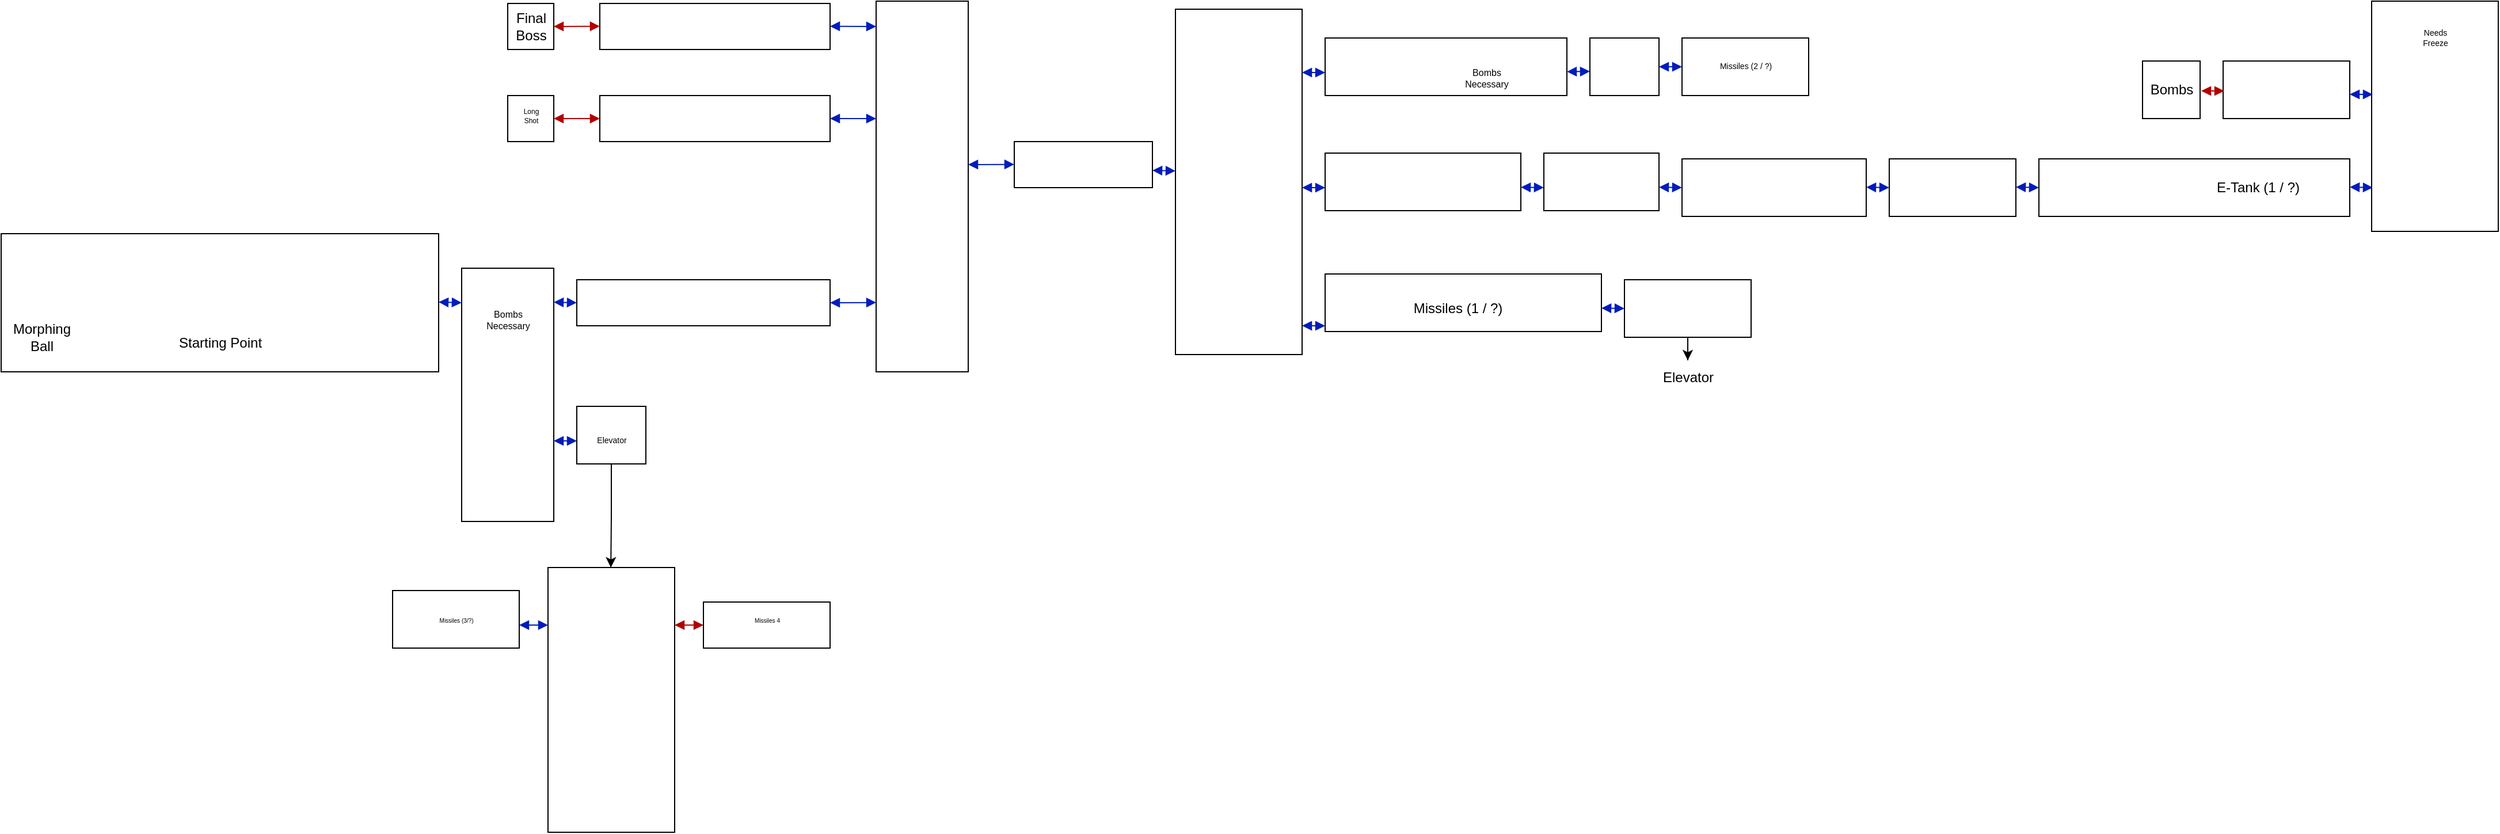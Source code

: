 <mxfile version="20.3.2" type="github">
  <diagram id="FSRKXp5SrvSa2qCFVjRG" name="Metroid">
    <mxGraphModel dx="1085" dy="615" grid="1" gridSize="10" guides="1" tooltips="1" connect="1" arrows="1" fold="1" page="1" pageScale="1" pageWidth="850" pageHeight="1100" math="0" shadow="0">
      <root>
        <mxCell id="0" />
        <mxCell id="1" parent="0" />
        <mxCell id="ykDgBymT8O5fsXE6vLRA-67" value="" style="rounded=0;whiteSpace=wrap;html=1;align=left;" parent="1" vertex="1">
          <mxGeometry x="80" y="240" width="380" height="120" as="geometry" />
        </mxCell>
        <mxCell id="ykDgBymT8O5fsXE6vLRA-70" value="Starting Point" style="text;html=1;align=center;verticalAlign=middle;resizable=0;points=[];autosize=1;strokeColor=none;fillColor=none;" parent="1" vertex="1">
          <mxGeometry x="220" y="320" width="100" height="30" as="geometry" />
        </mxCell>
        <mxCell id="ykDgBymT8O5fsXE6vLRA-71" value="Morphing &lt;br&gt;Ball" style="text;html=1;align=center;verticalAlign=middle;resizable=0;points=[];autosize=1;strokeColor=none;fillColor=none;" parent="1" vertex="1">
          <mxGeometry x="80" y="310" width="70" height="40" as="geometry" />
        </mxCell>
        <mxCell id="ykDgBymT8O5fsXE6vLRA-74" value="" style="endArrow=block;startArrow=block;endFill=1;startFill=1;html=1;rounded=0;jumpSize=6;fillColor=#0050ef;strokeColor=#001DBC;" parent="1" edge="1">
          <mxGeometry width="160" relative="1" as="geometry">
            <mxPoint x="460" y="299.38" as="sourcePoint" />
            <mxPoint x="480" y="300" as="targetPoint" />
          </mxGeometry>
        </mxCell>
        <mxCell id="ykDgBymT8O5fsXE6vLRA-82" value="" style="rounded=0;whiteSpace=wrap;html=1;" parent="1" vertex="1">
          <mxGeometry x="480" y="270" width="80" height="220" as="geometry" />
        </mxCell>
        <mxCell id="ykDgBymT8O5fsXE6vLRA-83" value="" style="endArrow=block;startArrow=block;endFill=1;startFill=1;html=1;rounded=0;jumpSize=6;fillColor=#0050ef;strokeColor=#001DBC;" parent="1" edge="1">
          <mxGeometry width="160" relative="1" as="geometry">
            <mxPoint x="560" y="299.5" as="sourcePoint" />
            <mxPoint x="580" y="300" as="targetPoint" />
          </mxGeometry>
        </mxCell>
        <mxCell id="ykDgBymT8O5fsXE6vLRA-84" value="" style="html=1;" parent="1" vertex="1">
          <mxGeometry x="580" y="280" width="220" height="40" as="geometry" />
        </mxCell>
        <mxCell id="ykDgBymT8O5fsXE6vLRA-86" value="" style="html=1;" parent="1" vertex="1">
          <mxGeometry x="840" y="38" width="80" height="322" as="geometry" />
        </mxCell>
        <mxCell id="ykDgBymT8O5fsXE6vLRA-91" value="" style="html=1;" parent="1" vertex="1">
          <mxGeometry x="600" y="40" width="200" height="40" as="geometry" />
        </mxCell>
        <mxCell id="ykDgBymT8O5fsXE6vLRA-93" value="" style="html=1;" parent="1" vertex="1">
          <mxGeometry x="600" y="120" width="200" height="40" as="geometry" />
        </mxCell>
        <mxCell id="ykDgBymT8O5fsXE6vLRA-95" value="" style="html=1;" parent="1" vertex="1">
          <mxGeometry x="960" y="160" width="120" height="40" as="geometry" />
        </mxCell>
        <mxCell id="ykDgBymT8O5fsXE6vLRA-96" value="" style="endArrow=block;startArrow=block;endFill=1;startFill=1;html=1;rounded=0;jumpSize=6;fillColor=#0050ef;strokeColor=#001DBC;" parent="1" edge="1">
          <mxGeometry width="160" relative="1" as="geometry">
            <mxPoint x="1080" y="185" as="sourcePoint" />
            <mxPoint x="1100" y="185.5" as="targetPoint" />
          </mxGeometry>
        </mxCell>
        <mxCell id="ykDgBymT8O5fsXE6vLRA-97" value="" style="html=1;" parent="1" vertex="1">
          <mxGeometry x="1100" y="45" width="110" height="300" as="geometry" />
        </mxCell>
        <mxCell id="ykDgBymT8O5fsXE6vLRA-98" value="" style="endArrow=block;startArrow=block;endFill=1;startFill=1;html=1;rounded=0;jumpSize=6;fillColor=#0050ef;strokeColor=#001DBC;" parent="1" edge="1">
          <mxGeometry width="160" relative="1" as="geometry">
            <mxPoint x="1210" y="200" as="sourcePoint" />
            <mxPoint x="1230" y="200" as="targetPoint" />
          </mxGeometry>
        </mxCell>
        <mxCell id="ykDgBymT8O5fsXE6vLRA-99" value="" style="endArrow=block;startArrow=block;endFill=1;startFill=1;html=1;rounded=0;jumpSize=6;fillColor=#0050ef;strokeColor=#001DBC;" parent="1" edge="1">
          <mxGeometry width="160" relative="1" as="geometry">
            <mxPoint x="1210" y="320" as="sourcePoint" />
            <mxPoint x="1230" y="320" as="targetPoint" />
          </mxGeometry>
        </mxCell>
        <mxCell id="ykDgBymT8O5fsXE6vLRA-100" value="" style="html=1;" parent="1" vertex="1">
          <mxGeometry x="1230" y="275" width="240" height="50" as="geometry" />
        </mxCell>
        <mxCell id="ykDgBymT8O5fsXE6vLRA-101" value="Missiles (1 / ?)" style="text;html=1;align=center;verticalAlign=middle;resizable=0;points=[];autosize=1;strokeColor=none;fillColor=none;" parent="1" vertex="1">
          <mxGeometry x="1295" y="290" width="100" height="30" as="geometry" />
        </mxCell>
        <mxCell id="ykDgBymT8O5fsXE6vLRA-102" value="" style="endArrow=block;startArrow=block;endFill=1;startFill=1;html=1;rounded=0;jumpSize=6;fillColor=#0050ef;strokeColor=#001DBC;" parent="1" edge="1">
          <mxGeometry width="160" relative="1" as="geometry">
            <mxPoint x="1470" y="304.63" as="sourcePoint" />
            <mxPoint x="1490" y="305" as="targetPoint" />
          </mxGeometry>
        </mxCell>
        <mxCell id="ykDgBymT8O5fsXE6vLRA-106" value="" style="edgeStyle=orthogonalEdgeStyle;rounded=0;jumpSize=6;orthogonalLoop=1;jettySize=auto;html=1;" parent="1" source="ykDgBymT8O5fsXE6vLRA-103" target="ykDgBymT8O5fsXE6vLRA-105" edge="1">
          <mxGeometry relative="1" as="geometry" />
        </mxCell>
        <mxCell id="ykDgBymT8O5fsXE6vLRA-103" value="" style="html=1;" parent="1" vertex="1">
          <mxGeometry x="1490" y="280" width="110" height="50" as="geometry" />
        </mxCell>
        <mxCell id="ykDgBymT8O5fsXE6vLRA-105" value="Elevator" style="text;html=1;align=center;verticalAlign=middle;resizable=0;points=[];autosize=1;strokeColor=none;fillColor=none;" parent="1" vertex="1">
          <mxGeometry x="1510" y="350" width="70" height="30" as="geometry" />
        </mxCell>
        <mxCell id="ykDgBymT8O5fsXE6vLRA-107" value="" style="endArrow=block;startArrow=block;endFill=1;startFill=1;html=1;rounded=0;jumpSize=6;fillColor=#0050ef;strokeColor=#001DBC;" parent="1" edge="1">
          <mxGeometry width="160" relative="1" as="geometry">
            <mxPoint x="1210" y="100" as="sourcePoint" />
            <mxPoint x="1230" y="100" as="targetPoint" />
          </mxGeometry>
        </mxCell>
        <mxCell id="ykDgBymT8O5fsXE6vLRA-108" value="" style="html=1;" parent="1" vertex="1">
          <mxGeometry x="1230" y="70" width="210" height="50" as="geometry" />
        </mxCell>
        <mxCell id="ykDgBymT8O5fsXE6vLRA-109" value="Bombs &lt;br style=&quot;font-size: 8px;&quot;&gt;Necessary" style="text;html=1;align=center;verticalAlign=middle;resizable=0;points=[];autosize=1;strokeColor=none;fillColor=none;fontSize=8;" parent="1" vertex="1">
          <mxGeometry x="1340" y="90" width="60" height="30" as="geometry" />
        </mxCell>
        <mxCell id="ykDgBymT8O5fsXE6vLRA-110" value="" style="html=1;fontSize=8;" parent="1" vertex="1">
          <mxGeometry x="1230" y="170" width="170" height="50" as="geometry" />
        </mxCell>
        <mxCell id="ykDgBymT8O5fsXE6vLRA-111" value="" style="endArrow=block;startArrow=block;endFill=1;startFill=1;html=1;rounded=0;fontSize=8;jumpSize=6;fillColor=#0050ef;strokeColor=#001DBC;" parent="1" edge="1">
          <mxGeometry width="160" relative="1" as="geometry">
            <mxPoint x="1400" y="199.63" as="sourcePoint" />
            <mxPoint x="1420" y="200" as="targetPoint" />
          </mxGeometry>
        </mxCell>
        <mxCell id="ykDgBymT8O5fsXE6vLRA-112" value="" style="html=1;fontSize=8;" parent="1" vertex="1">
          <mxGeometry x="1420" y="170" width="100" height="50" as="geometry" />
        </mxCell>
        <mxCell id="ykDgBymT8O5fsXE6vLRA-114" value="" style="endArrow=block;startArrow=block;endFill=1;startFill=1;html=1;rounded=0;fontSize=8;jumpSize=6;fillColor=#0050ef;strokeColor=#001DBC;" parent="1" edge="1">
          <mxGeometry width="160" relative="1" as="geometry">
            <mxPoint x="1520" y="199.63" as="sourcePoint" />
            <mxPoint x="1540" y="200" as="targetPoint" />
          </mxGeometry>
        </mxCell>
        <mxCell id="ykDgBymT8O5fsXE6vLRA-115" value="" style="html=1;fontSize=8;" parent="1" vertex="1">
          <mxGeometry x="1540" y="175" width="160" height="50" as="geometry" />
        </mxCell>
        <mxCell id="ykDgBymT8O5fsXE6vLRA-116" value="" style="endArrow=block;startArrow=block;endFill=1;startFill=1;html=1;rounded=0;fontSize=8;jumpSize=6;fillColor=#0050ef;strokeColor=#001DBC;" parent="1" edge="1">
          <mxGeometry width="160" relative="1" as="geometry">
            <mxPoint x="1700" y="199.63" as="sourcePoint" />
            <mxPoint x="1720" y="200" as="targetPoint" />
          </mxGeometry>
        </mxCell>
        <mxCell id="ykDgBymT8O5fsXE6vLRA-117" value="" style="html=1;fontSize=8;" parent="1" vertex="1">
          <mxGeometry x="520" y="120" width="40" height="40" as="geometry" />
        </mxCell>
        <mxCell id="ykDgBymT8O5fsXE6vLRA-118" value="Long&lt;br style=&quot;font-size: 6px;&quot;&gt;Shot" style="text;html=1;align=center;verticalAlign=middle;resizable=0;points=[];autosize=1;strokeColor=none;fillColor=none;fontSize=6;" parent="1" vertex="1">
          <mxGeometry x="520" y="123" width="40" height="30" as="geometry" />
        </mxCell>
        <mxCell id="pubjrbatSM35sfyGwnmm-1" value="Bombs &lt;br style=&quot;font-size: 8px;&quot;&gt;Necessary" style="text;html=1;align=center;verticalAlign=middle;resizable=0;points=[];autosize=1;strokeColor=none;fillColor=none;fontSize=8;" parent="1" vertex="1">
          <mxGeometry x="490" y="300" width="60" height="30" as="geometry" />
        </mxCell>
        <mxCell id="pubjrbatSM35sfyGwnmm-3" value="" style="html=1;" parent="1" vertex="1">
          <mxGeometry x="1720" y="175" width="110" height="50" as="geometry" />
        </mxCell>
        <mxCell id="pubjrbatSM35sfyGwnmm-4" value="" style="endArrow=block;startArrow=block;endFill=1;startFill=1;html=1;rounded=0;fillColor=#0050ef;strokeColor=#001DBC;" parent="1" edge="1">
          <mxGeometry width="160" relative="1" as="geometry">
            <mxPoint x="1830" y="199.5" as="sourcePoint" />
            <mxPoint x="1850" y="200" as="targetPoint" />
          </mxGeometry>
        </mxCell>
        <mxCell id="pubjrbatSM35sfyGwnmm-5" value="" style="html=1;" parent="1" vertex="1">
          <mxGeometry x="1850" y="175" width="270" height="50" as="geometry" />
        </mxCell>
        <mxCell id="pubjrbatSM35sfyGwnmm-6" value="Final &lt;br&gt;Boss" style="html=1;absoluteArcSize=0;" parent="1" vertex="1">
          <mxGeometry x="520" y="40" width="40" height="40" as="geometry" />
        </mxCell>
        <mxCell id="pubjrbatSM35sfyGwnmm-7" value="E-Tank (1 / ?)" style="text;html=1;align=center;verticalAlign=middle;resizable=0;points=[];autosize=1;strokeColor=none;fillColor=none;" parent="1" vertex="1">
          <mxGeometry x="1990" y="185" width="100" height="30" as="geometry" />
        </mxCell>
        <mxCell id="pubjrbatSM35sfyGwnmm-9" value="" style="endArrow=block;startArrow=block;endFill=1;startFill=1;html=1;rounded=0;fillColor=#0050ef;strokeColor=#001DBC;" parent="1" edge="1">
          <mxGeometry width="160" relative="1" as="geometry">
            <mxPoint x="2120" y="199.5" as="sourcePoint" />
            <mxPoint x="2140" y="200" as="targetPoint" />
          </mxGeometry>
        </mxCell>
        <mxCell id="pubjrbatSM35sfyGwnmm-10" value="" style="html=1;" parent="1" vertex="1">
          <mxGeometry x="2139" y="38" width="110" height="200" as="geometry" />
        </mxCell>
        <mxCell id="pubjrbatSM35sfyGwnmm-12" value="" style="endArrow=block;startArrow=block;endFill=1;startFill=1;html=1;rounded=0;fillColor=#0050ef;strokeColor=#001DBC;" parent="1" edge="1">
          <mxGeometry width="160" relative="1" as="geometry">
            <mxPoint x="2120" y="119" as="sourcePoint" />
            <mxPoint x="2140" y="119" as="targetPoint" />
          </mxGeometry>
        </mxCell>
        <mxCell id="pubjrbatSM35sfyGwnmm-13" value="" style="html=1;" parent="1" vertex="1">
          <mxGeometry x="2010" y="90" width="110" height="50" as="geometry" />
        </mxCell>
        <mxCell id="pubjrbatSM35sfyGwnmm-14" value="Bombs" style="html=1;" parent="1" vertex="1">
          <mxGeometry x="1940" y="90" width="50" height="50" as="geometry" />
        </mxCell>
        <mxCell id="pubjrbatSM35sfyGwnmm-15" value="" style="endArrow=block;startArrow=block;endFill=1;startFill=1;html=1;rounded=0;fillColor=#e51400;strokeColor=#B20000;" parent="1" edge="1">
          <mxGeometry width="160" relative="1" as="geometry">
            <mxPoint x="1991" y="116" as="sourcePoint" />
            <mxPoint x="2011" y="116" as="targetPoint" />
          </mxGeometry>
        </mxCell>
        <mxCell id="pubjrbatSM35sfyGwnmm-16" value="Needs &lt;br style=&quot;font-size: 7px;&quot;&gt;Freeze" style="text;html=1;align=center;verticalAlign=middle;resizable=0;points=[];autosize=1;strokeColor=none;fillColor=none;fontSize=7;" parent="1" vertex="1">
          <mxGeometry x="2169" y="55" width="50" height="30" as="geometry" />
        </mxCell>
        <mxCell id="pubjrbatSM35sfyGwnmm-17" value="" style="endArrow=block;startArrow=block;endFill=1;startFill=1;html=1;rounded=0;fontSize=7;fillColor=#0050ef;strokeColor=#001DBC;" parent="1" edge="1">
          <mxGeometry width="160" relative="1" as="geometry">
            <mxPoint x="1440" y="99.31" as="sourcePoint" />
            <mxPoint x="1460" y="99" as="targetPoint" />
          </mxGeometry>
        </mxCell>
        <mxCell id="pubjrbatSM35sfyGwnmm-18" value="" style="html=1;fontSize=7;" parent="1" vertex="1">
          <mxGeometry x="1460" y="70" width="60" height="50" as="geometry" />
        </mxCell>
        <mxCell id="pubjrbatSM35sfyGwnmm-21" value="" style="endArrow=block;startArrow=block;endFill=1;startFill=1;html=1;rounded=0;fontSize=7;fillColor=#0050ef;strokeColor=#001DBC;exitX=1;exitY=0.5;exitDx=0;exitDy=0;" parent="1" source="pubjrbatSM35sfyGwnmm-18" target="pubjrbatSM35sfyGwnmm-22" edge="1">
          <mxGeometry width="160" relative="1" as="geometry">
            <mxPoint x="1520" y="100" as="sourcePoint" />
            <mxPoint x="1540" y="100" as="targetPoint" />
          </mxGeometry>
        </mxCell>
        <mxCell id="pubjrbatSM35sfyGwnmm-22" value="Missiles (2 / ?)" style="html=1;fontSize=7;" parent="1" vertex="1">
          <mxGeometry x="1540" y="70.0" width="110" height="50" as="geometry" />
        </mxCell>
        <mxCell id="pubjrbatSM35sfyGwnmm-23" value="" style="endArrow=block;startArrow=block;endFill=1;startFill=1;html=1;rounded=0;fontSize=7;fillColor=#0050ef;strokeColor=#001DBC;" parent="1" edge="1">
          <mxGeometry width="160" relative="1" as="geometry">
            <mxPoint x="560" y="420" as="sourcePoint" />
            <mxPoint x="580" y="420" as="targetPoint" />
          </mxGeometry>
        </mxCell>
        <mxCell id="pubjrbatSM35sfyGwnmm-24" value="" style="html=1;fontSize=7;" parent="1" vertex="1">
          <mxGeometry x="580" y="390" width="60" height="50" as="geometry" />
        </mxCell>
        <mxCell id="pubjrbatSM35sfyGwnmm-25" value="Elevator" style="text;html=1;align=center;verticalAlign=middle;resizable=0;points=[];autosize=1;strokeColor=none;fillColor=none;fontSize=7;" parent="1" vertex="1">
          <mxGeometry x="585" y="410" width="50" height="20" as="geometry" />
        </mxCell>
        <mxCell id="pubjrbatSM35sfyGwnmm-27" value="" style="edgeStyle=orthogonalEdgeStyle;rounded=0;jumpSize=6;orthogonalLoop=1;jettySize=auto;html=1;exitX=0.5;exitY=1;exitDx=0;exitDy=0;" parent="1" source="pubjrbatSM35sfyGwnmm-24" edge="1">
          <mxGeometry relative="1" as="geometry">
            <mxPoint x="609.6" y="510" as="sourcePoint" />
            <mxPoint x="609.6" y="530" as="targetPoint" />
          </mxGeometry>
        </mxCell>
        <mxCell id="pubjrbatSM35sfyGwnmm-28" value="" style="html=1;fontSize=7;" parent="1" vertex="1">
          <mxGeometry x="555" y="530" width="110" height="230" as="geometry" />
        </mxCell>
        <mxCell id="pubjrbatSM35sfyGwnmm-29" value="" style="endArrow=block;startArrow=block;endFill=1;startFill=1;html=1;rounded=0;fontSize=7;fillColor=#0050ef;strokeColor=#001DBC;" parent="1" edge="1">
          <mxGeometry width="160" relative="1" as="geometry">
            <mxPoint x="530" y="580" as="sourcePoint" />
            <mxPoint x="555" y="580" as="targetPoint" />
          </mxGeometry>
        </mxCell>
        <mxCell id="pubjrbatSM35sfyGwnmm-30" value="" style="endArrow=block;startArrow=block;endFill=1;startFill=1;html=1;rounded=0;fontSize=7;fillColor=#e51400;strokeColor=#B20000;" parent="1" edge="1">
          <mxGeometry width="160" relative="1" as="geometry">
            <mxPoint x="665" y="580" as="sourcePoint" />
            <mxPoint x="690" y="580" as="targetPoint" />
          </mxGeometry>
        </mxCell>
        <mxCell id="pubjrbatSM35sfyGwnmm-31" value="" style="html=1;fontSize=7;" parent="1" vertex="1">
          <mxGeometry x="420" y="550" width="110" height="50" as="geometry" />
        </mxCell>
        <mxCell id="pubjrbatSM35sfyGwnmm-32" value="Missiles (3/?)" style="text;html=1;align=center;verticalAlign=middle;resizable=0;points=[];autosize=1;strokeColor=none;fillColor=none;fontSize=5;" parent="1" vertex="1">
          <mxGeometry x="450" y="565" width="50" height="20" as="geometry" />
        </mxCell>
        <mxCell id="sY0v4tnTx304ZdgRRmDI-1" value="" style="html=1;" vertex="1" parent="1">
          <mxGeometry x="690" y="560" width="110" height="40" as="geometry" />
        </mxCell>
        <mxCell id="sY0v4tnTx304ZdgRRmDI-2" value="Missiles 4" style="text;html=1;align=center;verticalAlign=middle;resizable=0;points=[];autosize=1;strokeColor=none;fillColor=none;fontSize=5;" vertex="1" parent="1">
          <mxGeometry x="720" y="565" width="50" height="20" as="geometry" />
        </mxCell>
        <mxCell id="ykDgBymT8O5fsXE6vLRA-85" value="" style="endArrow=block;startArrow=block;endFill=1;startFill=1;html=1;rounded=0;jumpSize=6;fillColor=#0050ef;strokeColor=#001DBC;entryX=0;entryY=0.813;entryDx=0;entryDy=0;entryPerimeter=0;" parent="1" edge="1" target="ykDgBymT8O5fsXE6vLRA-86" source="ykDgBymT8O5fsXE6vLRA-84">
          <mxGeometry width="160" relative="1" as="geometry">
            <mxPoint x="800" y="299.64" as="sourcePoint" />
            <mxPoint x="820" y="240" as="targetPoint" />
            <Array as="points">
              <mxPoint x="810" y="300" />
            </Array>
          </mxGeometry>
        </mxCell>
        <mxCell id="sY0v4tnTx304ZdgRRmDI-6" value="" style="endArrow=block;startArrow=block;endFill=1;startFill=1;html=1;rounded=0;fontSize=5;fillColor=#e51400;strokeColor=#B20000;" edge="1" parent="1">
          <mxGeometry width="160" relative="1" as="geometry">
            <mxPoint x="560" y="140" as="sourcePoint" />
            <mxPoint x="600" y="140" as="targetPoint" />
          </mxGeometry>
        </mxCell>
        <mxCell id="sY0v4tnTx304ZdgRRmDI-7" value="" style="endArrow=block;startArrow=block;endFill=1;startFill=1;html=1;rounded=0;fontSize=5;fillColor=#0050ef;strokeColor=#001DBC;" edge="1" parent="1">
          <mxGeometry width="160" relative="1" as="geometry">
            <mxPoint x="920" y="180" as="sourcePoint" />
            <mxPoint x="960" y="179.83" as="targetPoint" />
          </mxGeometry>
        </mxCell>
        <mxCell id="sY0v4tnTx304ZdgRRmDI-8" value="" style="endArrow=block;startArrow=block;endFill=1;startFill=1;html=1;rounded=0;fontSize=5;fillColor=#0050ef;strokeColor=#001DBC;" edge="1" parent="1">
          <mxGeometry width="160" relative="1" as="geometry">
            <mxPoint x="800" y="140" as="sourcePoint" />
            <mxPoint x="840" y="140" as="targetPoint" />
          </mxGeometry>
        </mxCell>
        <mxCell id="sY0v4tnTx304ZdgRRmDI-10" value="" style="endArrow=block;startArrow=block;endFill=1;startFill=1;html=1;rounded=0;fontSize=5;fillColor=#0050ef;strokeColor=#001DBC;" edge="1" parent="1">
          <mxGeometry width="160" relative="1" as="geometry">
            <mxPoint x="800" y="59.83" as="sourcePoint" />
            <mxPoint x="840" y="60" as="targetPoint" />
          </mxGeometry>
        </mxCell>
        <mxCell id="sY0v4tnTx304ZdgRRmDI-12" value="" style="endArrow=block;startArrow=block;endFill=1;startFill=1;html=1;rounded=0;fontSize=5;fillColor=#e51400;strokeColor=#B20000;exitX=1;exitY=0.5;exitDx=0;exitDy=0;" edge="1" parent="1" source="pubjrbatSM35sfyGwnmm-6">
          <mxGeometry width="160" relative="1" as="geometry">
            <mxPoint x="520" y="60" as="sourcePoint" />
            <mxPoint x="600" y="59.83" as="targetPoint" />
          </mxGeometry>
        </mxCell>
      </root>
    </mxGraphModel>
  </diagram>
</mxfile>
